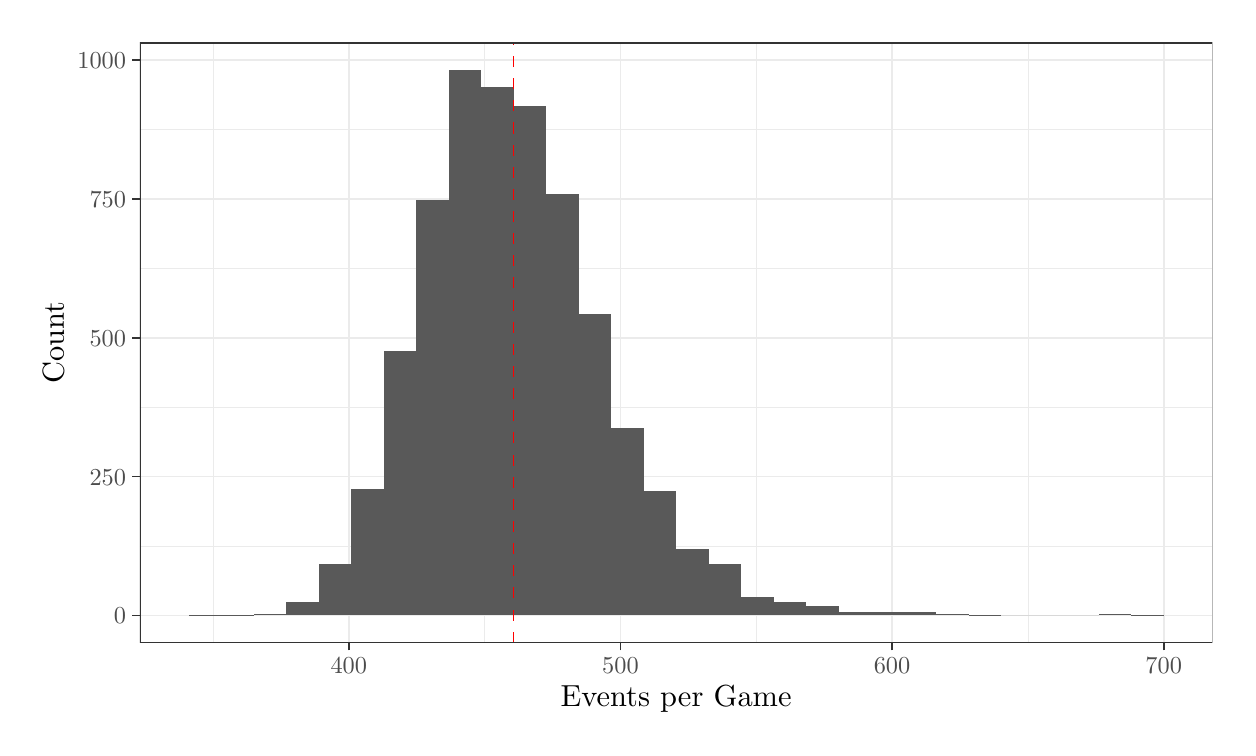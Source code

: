 % Created by tikzDevice version 0.12.4 on 2024-02-25 11:31:45
% !TEX encoding = UTF-8 Unicode
\begin{tikzpicture}[x=1pt,y=1pt]
\definecolor{fillColor}{RGB}{255,255,255}
\path[use as bounding box,fill=fillColor] (0,0) rectangle (433.62,252.94);
\begin{scope}
\path[clip] (  0.00,  0.00) rectangle (433.62,252.94);
\definecolor{drawColor}{RGB}{255,255,255}

\path[draw=drawColor,line width= 0.6pt,line join=round,line cap=round,fill=fillColor] (  0.00,  0.00) rectangle (433.62,252.94);
\end{scope}
\begin{scope}
\path[clip] ( 40.51, 30.69) rectangle (428.12,247.45);
\definecolor{fillColor}{RGB}{255,255,255}

\path[fill=fillColor] ( 40.51, 30.69) rectangle (428.12,247.45);
\definecolor{drawColor}{gray}{0.92}

\path[draw=drawColor,line width= 0.3pt,line join=round] ( 40.51, 65.62) --
	(428.12, 65.62);

\path[draw=drawColor,line width= 0.3pt,line join=round] ( 40.51,115.79) --
	(428.12,115.79);

\path[draw=drawColor,line width= 0.3pt,line join=round] ( 40.51,165.95) --
	(428.12,165.95);

\path[draw=drawColor,line width= 0.3pt,line join=round] ( 40.51,216.12) --
	(428.12,216.12);

\path[draw=drawColor,line width= 0.3pt,line join=round] ( 66.95, 30.69) --
	( 66.95,247.45);

\path[draw=drawColor,line width= 0.3pt,line join=round] (165.11, 30.69) --
	(165.11,247.45);

\path[draw=drawColor,line width= 0.3pt,line join=round] (263.27, 30.69) --
	(263.27,247.45);

\path[draw=drawColor,line width= 0.3pt,line join=round] (361.44, 30.69) --
	(361.44,247.45);

\path[draw=drawColor,line width= 0.6pt,line join=round] ( 40.51, 40.54) --
	(428.12, 40.54);

\path[draw=drawColor,line width= 0.6pt,line join=round] ( 40.51, 90.70) --
	(428.12, 90.70);

\path[draw=drawColor,line width= 0.6pt,line join=round] ( 40.51,140.87) --
	(428.12,140.87);

\path[draw=drawColor,line width= 0.6pt,line join=round] ( 40.51,191.04) --
	(428.12,191.04);

\path[draw=drawColor,line width= 0.6pt,line join=round] ( 40.51,241.20) --
	(428.12,241.20);

\path[draw=drawColor,line width= 0.6pt,line join=round] (116.03, 30.69) --
	(116.03,247.45);

\path[draw=drawColor,line width= 0.6pt,line join=round] (214.19, 30.69) --
	(214.19,247.45);

\path[draw=drawColor,line width= 0.6pt,line join=round] (312.35, 30.69) --
	(312.35,247.45);

\path[draw=drawColor,line width= 0.6pt,line join=round] (410.52, 30.69) --
	(410.52,247.45);
\definecolor{fillColor}{gray}{0.35}

\path[fill=fillColor] ( 58.13, 40.54) rectangle ( 69.87, 40.74);

\path[fill=fillColor] ( 69.87, 40.54) rectangle ( 81.62, 40.74);

\path[fill=fillColor] ( 81.62, 40.54) rectangle ( 93.37, 40.94);

\path[fill=fillColor] ( 93.37, 40.54) rectangle (105.11, 45.35);

\path[fill=fillColor] (105.11, 40.54) rectangle (116.86, 59.20);

\path[fill=fillColor] (116.86, 40.54) rectangle (128.60, 86.29);

\path[fill=fillColor] (128.60, 40.54) rectangle (140.35,136.06);

\path[fill=fillColor] (140.35, 40.54) rectangle (152.09,190.64);

\path[fill=fillColor] (152.09, 40.54) rectangle (163.84,237.59);

\path[fill=fillColor] (163.84, 40.54) rectangle (175.59,231.37);

\path[fill=fillColor] (175.59, 40.54) rectangle (187.33,224.75);

\path[fill=fillColor] (187.33, 40.54) rectangle (199.08,192.84);

\path[fill=fillColor] (199.08, 40.54) rectangle (210.82,149.50);

\path[fill=fillColor] (210.82, 40.54) rectangle (222.57,108.16);

\path[fill=fillColor] (222.57, 40.54) rectangle (234.32, 85.49);

\path[fill=fillColor] (234.32, 40.54) rectangle (246.06, 64.62);

\path[fill=fillColor] (246.06, 40.54) rectangle (257.81, 59.20);

\path[fill=fillColor] (257.81, 40.54) rectangle (269.55, 47.36);

\path[fill=fillColor] (269.55, 40.54) rectangle (281.30, 45.35);

\path[fill=fillColor] (281.30, 40.54) rectangle (293.04, 43.95);

\path[fill=fillColor] (293.04, 40.54) rectangle (304.79, 41.94);

\path[fill=fillColor] (304.79, 40.54) rectangle (316.54, 41.74);

\path[fill=fillColor] (316.54, 40.54) rectangle (328.28, 41.74);

\path[fill=fillColor] (328.28, 40.54) rectangle (340.03, 40.94);

\path[fill=fillColor] (340.03, 40.54) rectangle (351.77, 40.74);

\path[fill=fillColor] (351.77, 40.54) rectangle (363.52, 40.54);

\path[fill=fillColor] (363.52, 40.54) rectangle (375.26, 40.54);

\path[fill=fillColor] (375.26, 40.54) rectangle (387.01, 40.54);

\path[fill=fillColor] (387.01, 40.54) rectangle (398.76, 40.94);

\path[fill=fillColor] (398.76, 40.54) rectangle (410.50, 40.74);
\definecolor{drawColor}{RGB}{255,0,0}

\path[draw=drawColor,line width= 0.6pt,dash pattern=on 4pt off 4pt ,line join=round] (175.60, 30.69) -- (175.60,247.45);
\definecolor{drawColor}{gray}{0.20}

\path[draw=drawColor,line width= 0.6pt,line join=round,line cap=round] ( 40.51, 30.69) rectangle (428.12,247.45);
\end{scope}
\begin{scope}
\path[clip] (  0.00,  0.00) rectangle (433.62,252.94);
\definecolor{drawColor}{gray}{0.30}

\node[text=drawColor,anchor=base east,inner sep=0pt, outer sep=0pt, scale=  0.88] at ( 35.56, 37.51) {0};

\node[text=drawColor,anchor=base east,inner sep=0pt, outer sep=0pt, scale=  0.88] at ( 35.56, 87.67) {250};

\node[text=drawColor,anchor=base east,inner sep=0pt, outer sep=0pt, scale=  0.88] at ( 35.56,137.84) {500};

\node[text=drawColor,anchor=base east,inner sep=0pt, outer sep=0pt, scale=  0.88] at ( 35.56,188.01) {750};

\node[text=drawColor,anchor=base east,inner sep=0pt, outer sep=0pt, scale=  0.88] at ( 35.56,238.17) {1000};
\end{scope}
\begin{scope}
\path[clip] (  0.00,  0.00) rectangle (433.62,252.94);
\definecolor{drawColor}{gray}{0.20}

\path[draw=drawColor,line width= 0.6pt,line join=round] ( 37.76, 40.54) --
	( 40.51, 40.54);

\path[draw=drawColor,line width= 0.6pt,line join=round] ( 37.76, 90.70) --
	( 40.51, 90.70);

\path[draw=drawColor,line width= 0.6pt,line join=round] ( 37.76,140.87) --
	( 40.51,140.87);

\path[draw=drawColor,line width= 0.6pt,line join=round] ( 37.76,191.04) --
	( 40.51,191.04);

\path[draw=drawColor,line width= 0.6pt,line join=round] ( 37.76,241.20) --
	( 40.51,241.20);
\end{scope}
\begin{scope}
\path[clip] (  0.00,  0.00) rectangle (433.62,252.94);
\definecolor{drawColor}{gray}{0.20}

\path[draw=drawColor,line width= 0.6pt,line join=round] (116.03, 27.94) --
	(116.03, 30.69);

\path[draw=drawColor,line width= 0.6pt,line join=round] (214.19, 27.94) --
	(214.19, 30.69);

\path[draw=drawColor,line width= 0.6pt,line join=round] (312.35, 27.94) --
	(312.35, 30.69);

\path[draw=drawColor,line width= 0.6pt,line join=round] (410.52, 27.94) --
	(410.52, 30.69);
\end{scope}
\begin{scope}
\path[clip] (  0.00,  0.00) rectangle (433.62,252.94);
\definecolor{drawColor}{gray}{0.30}

\node[text=drawColor,anchor=base,inner sep=0pt, outer sep=0pt, scale=  0.88] at (116.03, 19.68) {400};

\node[text=drawColor,anchor=base,inner sep=0pt, outer sep=0pt, scale=  0.88] at (214.19, 19.68) {500};

\node[text=drawColor,anchor=base,inner sep=0pt, outer sep=0pt, scale=  0.88] at (312.35, 19.68) {600};

\node[text=drawColor,anchor=base,inner sep=0pt, outer sep=0pt, scale=  0.88] at (410.52, 19.68) {700};
\end{scope}
\begin{scope}
\path[clip] (  0.00,  0.00) rectangle (433.62,252.94);
\definecolor{drawColor}{RGB}{0,0,0}

\node[text=drawColor,anchor=base,inner sep=0pt, outer sep=0pt, scale=  1.10] at (234.32,  7.64) {Events per Game};
\end{scope}
\begin{scope}
\path[clip] (  0.00,  0.00) rectangle (433.62,252.94);
\definecolor{drawColor}{RGB}{0,0,0}

\node[text=drawColor,rotate= 90.00,anchor=base,inner sep=0pt, outer sep=0pt, scale=  1.10] at ( 13.08,139.07) {Count};
\end{scope}
\end{tikzpicture}
